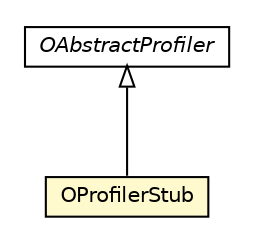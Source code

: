 #!/usr/local/bin/dot
#
# Class diagram 
# Generated by UMLGraph version R5_6-24-gf6e263 (http://www.umlgraph.org/)
#

digraph G {
	edge [fontname="Helvetica",fontsize=10,labelfontname="Helvetica",labelfontsize=10];
	node [fontname="Helvetica",fontsize=10,shape=plaintext];
	nodesep=0.25;
	ranksep=0.5;
	// com.orientechnologies.common.profiler.OAbstractProfiler
	c2816720 [label=<<table title="com.orientechnologies.common.profiler.OAbstractProfiler" border="0" cellborder="1" cellspacing="0" cellpadding="2" port="p" href="./OAbstractProfiler.html">
		<tr><td><table border="0" cellspacing="0" cellpadding="1">
<tr><td align="center" balign="center"><font face="Helvetica-Oblique"> OAbstractProfiler </font></td></tr>
		</table></td></tr>
		</table>>, URL="./OAbstractProfiler.html", fontname="Helvetica", fontcolor="black", fontsize=10.0];
	// com.orientechnologies.common.profiler.OProfilerStub
	c2816725 [label=<<table title="com.orientechnologies.common.profiler.OProfilerStub" border="0" cellborder="1" cellspacing="0" cellpadding="2" port="p" bgcolor="lemonChiffon" href="./OProfilerStub.html">
		<tr><td><table border="0" cellspacing="0" cellpadding="1">
<tr><td align="center" balign="center"> OProfilerStub </td></tr>
		</table></td></tr>
		</table>>, URL="./OProfilerStub.html", fontname="Helvetica", fontcolor="black", fontsize=10.0];
	//com.orientechnologies.common.profiler.OProfilerStub extends com.orientechnologies.common.profiler.OAbstractProfiler
	c2816720:p -> c2816725:p [dir=back,arrowtail=empty];
}

